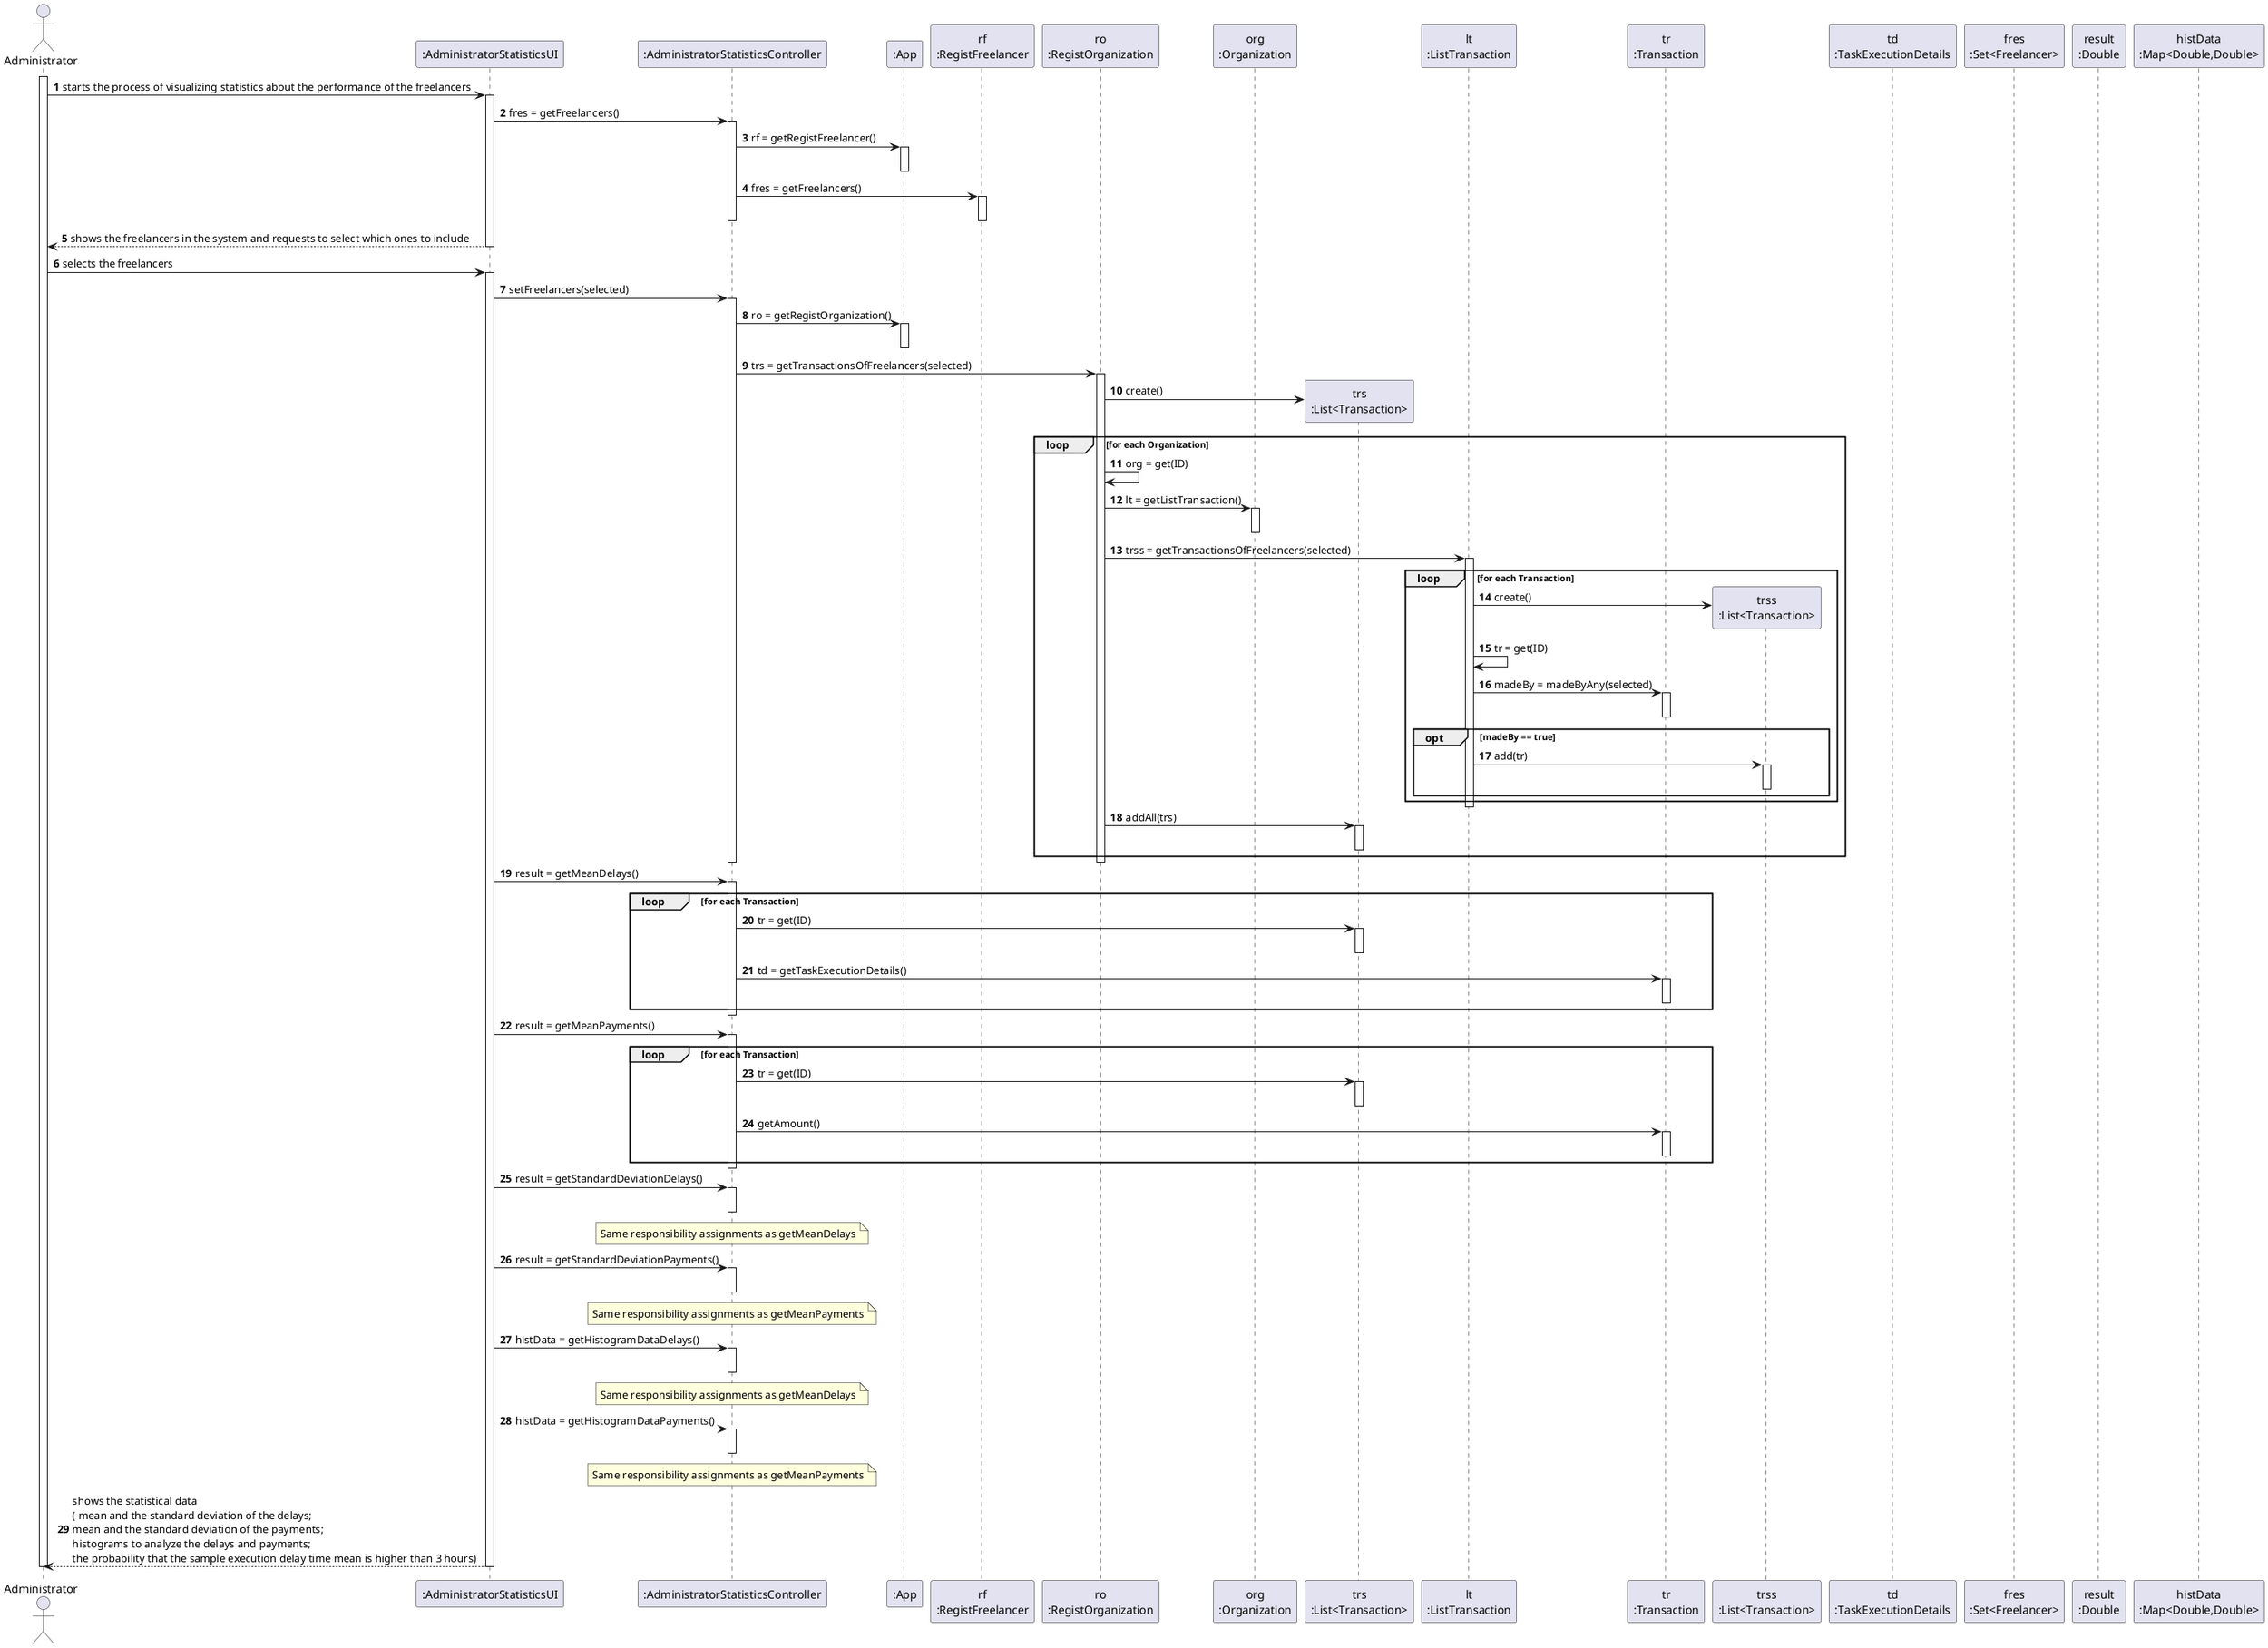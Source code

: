 @startuml SD
autonumber
actor "Administrator" as A
participant ":AdministratorStatisticsUI" as ui
participant ":AdministratorStatisticsController" as ctr
participant ":App" as app
participant "rf\n:RegistFreelancer" as rf
participant "ro\n:RegistOrganization" as ro
participant "org\n:Organization" as org
participant "trs\n:List<Transaction>" as trs
participant "lt\n:ListTransaction" as lt
participant "tr\n:Transaction" as tr
participant "trss\n:List<Transaction>" as trss
participant "td\n:TaskExecutionDetails" as td
participant "fres\n:Set<Freelancer>" as fres
participant "result\n:Double"
participant "histData\n:Map<Double,Double>"

activate A
        A -> ui : starts the process of visualizing statistics about the performance of the freelancers
        activate ui
                ui -> ctr : fres = getFreelancers()
                activate ctr
                        ctr -> app : rf = getRegistFreelancer()
                        activate app
                        deactivate app
                        ctr -> rf : fres = getFreelancers()
                        activate rf
                        deactivate rf
                deactivate ctr
                ui --> A : shows the freelancers in the system and requests to select which ones to include
        deactivate ui
        A -> ui : selects the freelancers
        activate ui
                ui -> ctr : setFreelancers(selected)
                activate ctr
                        ctr -> app : ro = getRegistOrganization()
                        activate app
                        deactivate app
                        ctr -> ro : trs = getTransactionsOfFreelancers(selected)
                        activate ro
                                ro -> trs ** : create()
                                loop for each Organization
                                        ro -> ro : org = get(ID)
                                        ro -> org : lt = getListTransaction()
                                        activate org
                                        deactivate org
                                        ro -> lt : trss = getTransactionsOfFreelancers(selected)
                                        activate lt
                                                loop for each Transaction
                                                        lt -> trss ** : create()
                                                        lt -> lt : tr = get(ID)
                                                        lt -> tr : madeBy = madeByAny(selected)
                                                        activate tr
                                                        deactivate tr
                                                        opt madeBy == true
                                                                lt -> trss : add(tr)
                                                                activate trss
                                                                deactivate trss
                                                        end
                                                end
                                        deactivate lt
                                        ro -> trs : addAll(trs)
                                        activate trs
                                        deactivate trs
                                end
                        deactivate ro
                deactivate ctr
                ui -> ctr : result = getMeanDelays()
                activate ctr
                        loop for each Transaction
                                ctr -> trs : tr = get(ID)
                                activate trs
                                deactivate trs
                                ctr -> tr : td = getTaskExecutionDetails()
                                activate tr
                                deactivate tr
                        end
                deactivate ctr
                ui -> ctr : result = getMeanPayments()
                activate ctr
                        loop for each Transaction
                                ctr -> trs : tr = get(ID)
                                activate trs
                                deactivate trs
                                ctr -> tr : getAmount()
                                activate tr
                                deactivate tr
                        end
                deactivate ctr
                ui -> ctr : result = getStandardDeviationDelays()
                activate ctr
                        note over ctr : Same responsibility assignments as getMeanDelays
                deactivate ctr
                ui -> ctr : result = getStandardDeviationPayments()
                activate ctr
                        note over ctr : Same responsibility assignments as getMeanPayments
                deactivate ctr
                ui -> ctr : histData = getHistogramDataDelays()
                activate ctr
                        note over ctr : Same responsibility assignments as getMeanDelays
                deactivate ctr
                ui -> ctr : histData = getHistogramDataPayments()
                activate ctr
                        note over ctr : Same responsibility assignments as getMeanPayments
                deactivate ctr
                ui --> A : shows the statistical data \n( mean and the standard deviation of the delays; \nmean and the standard deviation of the payments; \nhistograms to analyze the delays and payments; \nthe probability that the sample execution delay time mean is higher than 3 hours)
        deactivate ui
deactivate A


@enduml
